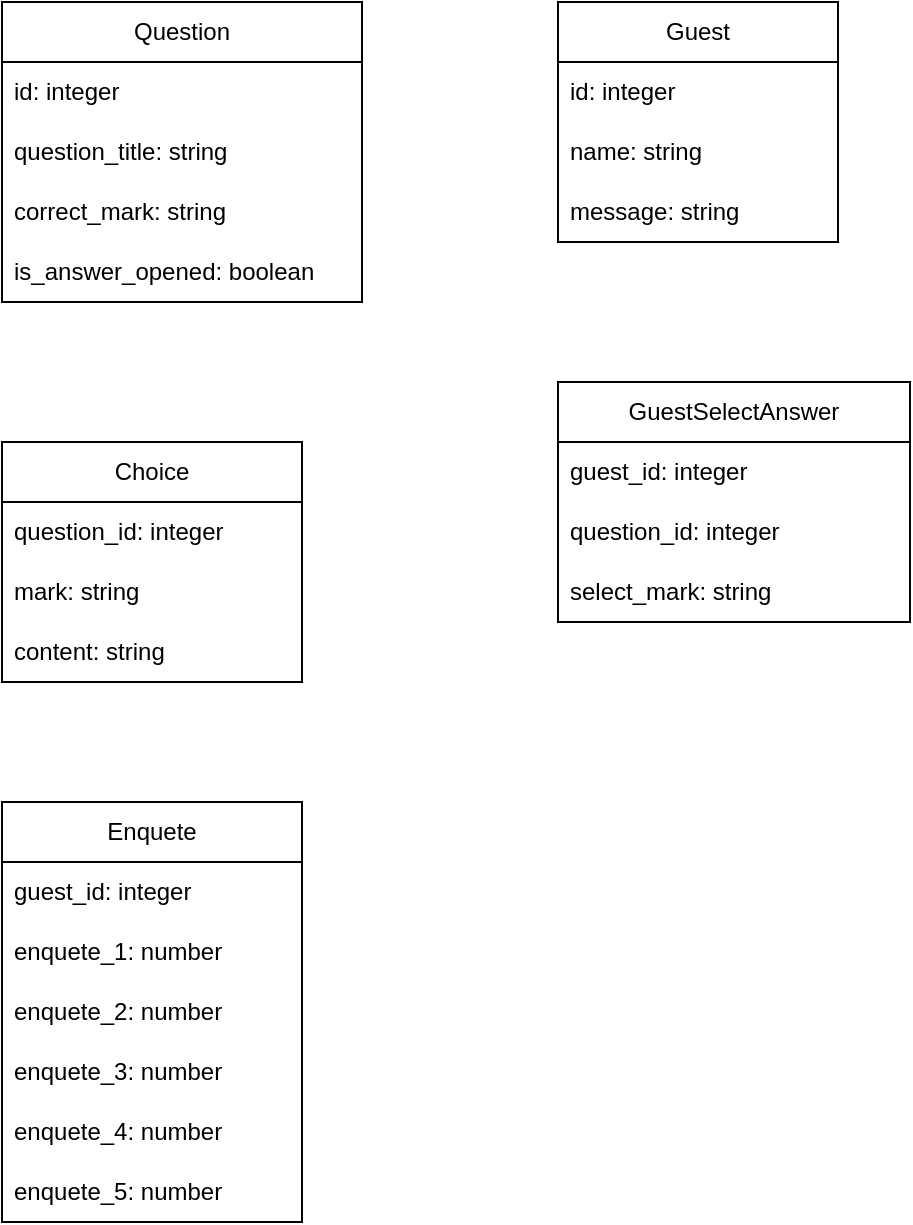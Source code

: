 <mxfile>
    <diagram id="Za_iKdjJQdC8VevPHnCv" name="ページ1">
        <mxGraphModel dx="1084" dy="430" grid="1" gridSize="10" guides="1" tooltips="1" connect="1" arrows="1" fold="1" page="1" pageScale="1" pageWidth="827" pageHeight="1169" math="0" shadow="0">
            <root>
                <mxCell id="0"/>
                <mxCell id="1" parent="0"/>
                <mxCell id="3" value="Question" style="swimlane;fontStyle=0;childLayout=stackLayout;horizontal=1;startSize=30;horizontalStack=0;resizeParent=1;resizeParentMax=0;resizeLast=0;collapsible=1;marginBottom=0;whiteSpace=wrap;html=1;" parent="1" vertex="1">
                    <mxGeometry x="40" y="40" width="180" height="150" as="geometry"/>
                </mxCell>
                <mxCell id="6" value="id: integer" style="text;strokeColor=none;fillColor=none;align=left;verticalAlign=middle;spacingLeft=4;spacingRight=4;overflow=hidden;points=[[0,0.5],[1,0.5]];portConstraint=eastwest;rotatable=0;whiteSpace=wrap;html=1;" parent="3" vertex="1">
                    <mxGeometry y="30" width="180" height="30" as="geometry"/>
                </mxCell>
                <mxCell id="4" value="question_title: string" style="text;strokeColor=none;fillColor=none;align=left;verticalAlign=middle;spacingLeft=4;spacingRight=4;overflow=hidden;points=[[0,0.5],[1,0.5]];portConstraint=eastwest;rotatable=0;whiteSpace=wrap;html=1;" parent="3" vertex="1">
                    <mxGeometry y="60" width="180" height="30" as="geometry"/>
                </mxCell>
                <mxCell id="5" value="correct_mark: string" style="text;strokeColor=none;fillColor=none;align=left;verticalAlign=middle;spacingLeft=4;spacingRight=4;overflow=hidden;points=[[0,0.5],[1,0.5]];portConstraint=eastwest;rotatable=0;whiteSpace=wrap;html=1;" parent="3" vertex="1">
                    <mxGeometry y="90" width="180" height="30" as="geometry"/>
                </mxCell>
                <mxCell id="17" value="is_answer_opened: boolean" style="text;strokeColor=none;fillColor=none;align=left;verticalAlign=middle;spacingLeft=4;spacingRight=4;overflow=hidden;points=[[0,0.5],[1,0.5]];portConstraint=eastwest;rotatable=0;whiteSpace=wrap;html=1;" parent="3" vertex="1">
                    <mxGeometry y="120" width="180" height="30" as="geometry"/>
                </mxCell>
                <mxCell id="9" value="Choice" style="swimlane;fontStyle=0;childLayout=stackLayout;horizontal=1;startSize=30;horizontalStack=0;resizeParent=1;resizeParentMax=0;resizeLast=0;collapsible=1;marginBottom=0;whiteSpace=wrap;html=1;" parent="1" vertex="1">
                    <mxGeometry x="40" y="260" width="150" height="120" as="geometry"/>
                </mxCell>
                <mxCell id="11" value="question_id: integer" style="text;strokeColor=none;fillColor=none;align=left;verticalAlign=middle;spacingLeft=4;spacingRight=4;overflow=hidden;points=[[0,0.5],[1,0.5]];portConstraint=eastwest;rotatable=0;whiteSpace=wrap;html=1;" parent="9" vertex="1">
                    <mxGeometry y="30" width="150" height="30" as="geometry"/>
                </mxCell>
                <mxCell id="14" value="mark: string" style="text;strokeColor=none;fillColor=none;align=left;verticalAlign=middle;spacingLeft=4;spacingRight=4;overflow=hidden;points=[[0,0.5],[1,0.5]];portConstraint=eastwest;rotatable=0;whiteSpace=wrap;html=1;" parent="9" vertex="1">
                    <mxGeometry y="60" width="150" height="30" as="geometry"/>
                </mxCell>
                <mxCell id="12" value="content: string" style="text;strokeColor=none;fillColor=none;align=left;verticalAlign=middle;spacingLeft=4;spacingRight=4;overflow=hidden;points=[[0,0.5],[1,0.5]];portConstraint=eastwest;rotatable=0;whiteSpace=wrap;html=1;" parent="9" vertex="1">
                    <mxGeometry y="90" width="150" height="30" as="geometry"/>
                </mxCell>
                <mxCell id="18" value="Guest" style="swimlane;fontStyle=0;childLayout=stackLayout;horizontal=1;startSize=30;horizontalStack=0;resizeParent=1;resizeParentMax=0;resizeLast=0;collapsible=1;marginBottom=0;whiteSpace=wrap;html=1;" parent="1" vertex="1">
                    <mxGeometry x="318" y="40" width="140" height="120" as="geometry"/>
                </mxCell>
                <mxCell id="19" value="id: integer" style="text;strokeColor=none;fillColor=none;align=left;verticalAlign=middle;spacingLeft=4;spacingRight=4;overflow=hidden;points=[[0,0.5],[1,0.5]];portConstraint=eastwest;rotatable=0;whiteSpace=wrap;html=1;" parent="18" vertex="1">
                    <mxGeometry y="30" width="140" height="30" as="geometry"/>
                </mxCell>
                <mxCell id="20" value="name: string" style="text;strokeColor=none;fillColor=none;align=left;verticalAlign=middle;spacingLeft=4;spacingRight=4;overflow=hidden;points=[[0,0.5],[1,0.5]];portConstraint=eastwest;rotatable=0;whiteSpace=wrap;html=1;" parent="18" vertex="1">
                    <mxGeometry y="60" width="140" height="30" as="geometry"/>
                </mxCell>
                <mxCell id="28" value="message: string" style="text;strokeColor=none;fillColor=none;align=left;verticalAlign=middle;spacingLeft=4;spacingRight=4;overflow=hidden;points=[[0,0.5],[1,0.5]];portConstraint=eastwest;rotatable=0;whiteSpace=wrap;html=1;" parent="18" vertex="1">
                    <mxGeometry y="90" width="140" height="30" as="geometry"/>
                </mxCell>
                <mxCell id="22" value="GuestSelectAnswer" style="swimlane;fontStyle=0;childLayout=stackLayout;horizontal=1;startSize=30;horizontalStack=0;resizeParent=1;resizeParentMax=0;resizeLast=0;collapsible=1;marginBottom=0;whiteSpace=wrap;html=1;" parent="1" vertex="1">
                    <mxGeometry x="318" y="230" width="176" height="120" as="geometry"/>
                </mxCell>
                <mxCell id="23" value="guest_id: integer" style="text;strokeColor=none;fillColor=none;align=left;verticalAlign=middle;spacingLeft=4;spacingRight=4;overflow=hidden;points=[[0,0.5],[1,0.5]];portConstraint=eastwest;rotatable=0;whiteSpace=wrap;html=1;" parent="22" vertex="1">
                    <mxGeometry y="30" width="176" height="30" as="geometry"/>
                </mxCell>
                <mxCell id="24" value="question_id: integer" style="text;strokeColor=none;fillColor=none;align=left;verticalAlign=middle;spacingLeft=4;spacingRight=4;overflow=hidden;points=[[0,0.5],[1,0.5]];portConstraint=eastwest;rotatable=0;whiteSpace=wrap;html=1;" parent="22" vertex="1">
                    <mxGeometry y="60" width="176" height="30" as="geometry"/>
                </mxCell>
                <mxCell id="26" value="select_mark: string" style="text;strokeColor=none;fillColor=none;align=left;verticalAlign=middle;spacingLeft=4;spacingRight=4;overflow=hidden;points=[[0,0.5],[1,0.5]];portConstraint=eastwest;rotatable=0;whiteSpace=wrap;html=1;" parent="22" vertex="1">
                    <mxGeometry y="90" width="176" height="30" as="geometry"/>
                </mxCell>
                <mxCell id="29" value="Enquete" style="swimlane;fontStyle=0;childLayout=stackLayout;horizontal=1;startSize=30;horizontalStack=0;resizeParent=1;resizeParentMax=0;resizeLast=0;collapsible=1;marginBottom=0;whiteSpace=wrap;html=1;" parent="1" vertex="1">
                    <mxGeometry x="40" y="440" width="150" height="210" as="geometry"/>
                </mxCell>
                <mxCell id="30" value="guest_id: integer" style="text;strokeColor=none;fillColor=none;align=left;verticalAlign=middle;spacingLeft=4;spacingRight=4;overflow=hidden;points=[[0,0.5],[1,0.5]];portConstraint=eastwest;rotatable=0;whiteSpace=wrap;html=1;" parent="29" vertex="1">
                    <mxGeometry y="30" width="150" height="30" as="geometry"/>
                </mxCell>
                <mxCell id="31" value="enquete_1: number" style="text;strokeColor=none;fillColor=none;align=left;verticalAlign=middle;spacingLeft=4;spacingRight=4;overflow=hidden;points=[[0,0.5],[1,0.5]];portConstraint=eastwest;rotatable=0;whiteSpace=wrap;html=1;" parent="29" vertex="1">
                    <mxGeometry y="60" width="150" height="30" as="geometry"/>
                </mxCell>
                <mxCell id="32" value="enquete_2: number" style="text;strokeColor=none;fillColor=none;align=left;verticalAlign=middle;spacingLeft=4;spacingRight=4;overflow=hidden;points=[[0,0.5],[1,0.5]];portConstraint=eastwest;rotatable=0;whiteSpace=wrap;html=1;" parent="29" vertex="1">
                    <mxGeometry y="90" width="150" height="30" as="geometry"/>
                </mxCell>
                <mxCell id="33" value="enquete_3: number" style="text;strokeColor=none;fillColor=none;align=left;verticalAlign=middle;spacingLeft=4;spacingRight=4;overflow=hidden;points=[[0,0.5],[1,0.5]];portConstraint=eastwest;rotatable=0;whiteSpace=wrap;html=1;" parent="29" vertex="1">
                    <mxGeometry y="120" width="150" height="30" as="geometry"/>
                </mxCell>
                <mxCell id="34" value="enquete_4: number" style="text;strokeColor=none;fillColor=none;align=left;verticalAlign=middle;spacingLeft=4;spacingRight=4;overflow=hidden;points=[[0,0.5],[1,0.5]];portConstraint=eastwest;rotatable=0;whiteSpace=wrap;html=1;" parent="29" vertex="1">
                    <mxGeometry y="150" width="150" height="30" as="geometry"/>
                </mxCell>
                <mxCell id="35" value="enquete_5: number" style="text;strokeColor=none;fillColor=none;align=left;verticalAlign=middle;spacingLeft=4;spacingRight=4;overflow=hidden;points=[[0,0.5],[1,0.5]];portConstraint=eastwest;rotatable=0;whiteSpace=wrap;html=1;" parent="29" vertex="1">
                    <mxGeometry y="180" width="150" height="30" as="geometry"/>
                </mxCell>
            </root>
        </mxGraphModel>
    </diagram>
    <diagram name="ページ1のコピー" id="S_6xHz5QwR7c7fdaif4u">
        <mxGraphModel dx="985" dy="391" grid="1" gridSize="10" guides="1" tooltips="1" connect="1" arrows="1" fold="1" page="1" pageScale="1" pageWidth="827" pageHeight="1169" math="0" shadow="0">
            <root>
                <mxCell id="A-J7BXtrCLQXr7I1n5bD-0"/>
                <mxCell id="A-J7BXtrCLQXr7I1n5bD-1" parent="A-J7BXtrCLQXr7I1n5bD-0"/>
                <mxCell id="A-J7BXtrCLQXr7I1n5bD-2" value="Question" style="swimlane;fontStyle=0;childLayout=stackLayout;horizontal=1;startSize=30;horizontalStack=0;resizeParent=1;resizeParentMax=0;resizeLast=0;collapsible=1;marginBottom=0;whiteSpace=wrap;html=1;" parent="A-J7BXtrCLQXr7I1n5bD-1" vertex="1">
                    <mxGeometry x="40" y="40" width="180" height="240" as="geometry"/>
                </mxCell>
                <mxCell id="A-J7BXtrCLQXr7I1n5bD-3" value="id: integer" style="text;strokeColor=none;fillColor=none;align=left;verticalAlign=middle;spacingLeft=4;spacingRight=4;overflow=hidden;points=[[0,0.5],[1,0.5]];portConstraint=eastwest;rotatable=0;whiteSpace=wrap;html=1;" parent="A-J7BXtrCLQXr7I1n5bD-2" vertex="1">
                    <mxGeometry y="30" width="180" height="30" as="geometry"/>
                </mxCell>
                <mxCell id="A-J7BXtrCLQXr7I1n5bD-4" value="question_title: string" style="text;strokeColor=none;fillColor=none;align=left;verticalAlign=middle;spacingLeft=4;spacingRight=4;overflow=hidden;points=[[0,0.5],[1,0.5]];portConstraint=eastwest;rotatable=0;whiteSpace=wrap;html=1;" parent="A-J7BXtrCLQXr7I1n5bD-2" vertex="1">
                    <mxGeometry y="60" width="180" height="30" as="geometry"/>
                </mxCell>
                <mxCell id="1d1ve6F47uCqBPHgUDPc-1" value="option_a: string" style="text;strokeColor=none;fillColor=none;align=left;verticalAlign=middle;spacingLeft=4;spacingRight=4;overflow=hidden;points=[[0,0.5],[1,0.5]];portConstraint=eastwest;rotatable=0;whiteSpace=wrap;html=1;" parent="A-J7BXtrCLQXr7I1n5bD-2" vertex="1">
                    <mxGeometry y="90" width="180" height="30" as="geometry"/>
                </mxCell>
                <mxCell id="1d1ve6F47uCqBPHgUDPc-3" value="option_b: string" style="text;strokeColor=none;fillColor=none;align=left;verticalAlign=middle;spacingLeft=4;spacingRight=4;overflow=hidden;points=[[0,0.5],[1,0.5]];portConstraint=eastwest;rotatable=0;whiteSpace=wrap;html=1;" parent="A-J7BXtrCLQXr7I1n5bD-2" vertex="1">
                    <mxGeometry y="120" width="180" height="30" as="geometry"/>
                </mxCell>
                <mxCell id="1d1ve6F47uCqBPHgUDPc-4" value="option_c: string" style="text;strokeColor=none;fillColor=none;align=left;verticalAlign=middle;spacingLeft=4;spacingRight=4;overflow=hidden;points=[[0,0.5],[1,0.5]];portConstraint=eastwest;rotatable=0;whiteSpace=wrap;html=1;" parent="A-J7BXtrCLQXr7I1n5bD-2" vertex="1">
                    <mxGeometry y="150" width="180" height="30" as="geometry"/>
                </mxCell>
                <mxCell id="A-J7BXtrCLQXr7I1n5bD-5" value="correct_mark: string" style="text;strokeColor=none;fillColor=none;align=left;verticalAlign=middle;spacingLeft=4;spacingRight=4;overflow=hidden;points=[[0,0.5],[1,0.5]];portConstraint=eastwest;rotatable=0;whiteSpace=wrap;html=1;" parent="A-J7BXtrCLQXr7I1n5bD-2" vertex="1">
                    <mxGeometry y="180" width="180" height="30" as="geometry"/>
                </mxCell>
                <mxCell id="A-J7BXtrCLQXr7I1n5bD-6" value="is_answer_opened: boolean" style="text;strokeColor=none;fillColor=none;align=left;verticalAlign=middle;spacingLeft=4;spacingRight=4;overflow=hidden;points=[[0,0.5],[1,0.5]];portConstraint=eastwest;rotatable=0;whiteSpace=wrap;html=1;" parent="A-J7BXtrCLQXr7I1n5bD-2" vertex="1">
                    <mxGeometry y="210" width="180" height="30" as="geometry"/>
                </mxCell>
                <mxCell id="A-J7BXtrCLQXr7I1n5bD-11" value="Guest" style="swimlane;fontStyle=0;childLayout=stackLayout;horizontal=1;startSize=30;horizontalStack=0;resizeParent=1;resizeParentMax=0;resizeLast=0;collapsible=1;marginBottom=0;whiteSpace=wrap;html=1;" parent="A-J7BXtrCLQXr7I1n5bD-1" vertex="1">
                    <mxGeometry x="400" y="40" width="140" height="120" as="geometry"/>
                </mxCell>
                <mxCell id="A-J7BXtrCLQXr7I1n5bD-12" value="id: integer" style="text;strokeColor=none;fillColor=none;align=left;verticalAlign=middle;spacingLeft=4;spacingRight=4;overflow=hidden;points=[[0,0.5],[1,0.5]];portConstraint=eastwest;rotatable=0;whiteSpace=wrap;html=1;" parent="A-J7BXtrCLQXr7I1n5bD-11" vertex="1">
                    <mxGeometry y="30" width="140" height="30" as="geometry"/>
                </mxCell>
                <mxCell id="A-J7BXtrCLQXr7I1n5bD-13" value="name: string" style="text;strokeColor=none;fillColor=none;align=left;verticalAlign=middle;spacingLeft=4;spacingRight=4;overflow=hidden;points=[[0,0.5],[1,0.5]];portConstraint=eastwest;rotatable=0;whiteSpace=wrap;html=1;" parent="A-J7BXtrCLQXr7I1n5bD-11" vertex="1">
                    <mxGeometry y="60" width="140" height="30" as="geometry"/>
                </mxCell>
                <mxCell id="A-J7BXtrCLQXr7I1n5bD-14" value="message: string" style="text;strokeColor=none;fillColor=none;align=left;verticalAlign=middle;spacingLeft=4;spacingRight=4;overflow=hidden;points=[[0,0.5],[1,0.5]];portConstraint=eastwest;rotatable=0;whiteSpace=wrap;html=1;" parent="A-J7BXtrCLQXr7I1n5bD-11" vertex="1">
                    <mxGeometry y="90" width="140" height="30" as="geometry"/>
                </mxCell>
                <mxCell id="A-J7BXtrCLQXr7I1n5bD-15" value="GuestSelectAnswer" style="swimlane;fontStyle=0;childLayout=stackLayout;horizontal=1;startSize=30;horizontalStack=0;resizeParent=1;resizeParentMax=0;resizeLast=0;collapsible=1;marginBottom=0;whiteSpace=wrap;html=1;" parent="A-J7BXtrCLQXr7I1n5bD-1" vertex="1">
                    <mxGeometry x="350" y="200" width="220" height="420" as="geometry"/>
                </mxCell>
                <mxCell id="A-J7BXtrCLQXr7I1n5bD-16" value="guest_id: integer" style="text;strokeColor=none;fillColor=none;align=left;verticalAlign=middle;spacingLeft=4;spacingRight=4;overflow=hidden;points=[[0,0.5],[1,0.5]];portConstraint=eastwest;rotatable=0;whiteSpace=wrap;html=1;" parent="A-J7BXtrCLQXr7I1n5bD-15" vertex="1">
                    <mxGeometry y="30" width="220" height="30" as="geometry"/>
                </mxCell>
                <mxCell id="A-J7BXtrCLQXr7I1n5bD-18" value="square_number: integer" style="text;strokeColor=none;fillColor=none;align=left;verticalAlign=middle;spacingLeft=4;spacingRight=4;overflow=hidden;points=[[0,0.5],[1,0.5]];portConstraint=eastwest;rotatable=0;whiteSpace=wrap;html=1;" parent="A-J7BXtrCLQXr7I1n5bD-15" vertex="1">
                    <mxGeometry y="60" width="220" height="30" as="geometry"/>
                </mxCell>
                <mxCell id="kKFf-5hKeV_DEA9O5CfN-2" value="question_1_select_mark: string" style="text;strokeColor=none;fillColor=none;align=left;verticalAlign=middle;spacingLeft=4;spacingRight=4;overflow=hidden;points=[[0,0.5],[1,0.5]];portConstraint=eastwest;rotatable=0;whiteSpace=wrap;html=1;" vertex="1" parent="A-J7BXtrCLQXr7I1n5bD-15">
                    <mxGeometry y="90" width="220" height="30" as="geometry"/>
                </mxCell>
                <mxCell id="kKFf-5hKeV_DEA9O5CfN-3" value="question_2_select_mark: string" style="text;strokeColor=none;fillColor=none;align=left;verticalAlign=middle;spacingLeft=4;spacingRight=4;overflow=hidden;points=[[0,0.5],[1,0.5]];portConstraint=eastwest;rotatable=0;whiteSpace=wrap;html=1;" vertex="1" parent="A-J7BXtrCLQXr7I1n5bD-15">
                    <mxGeometry y="120" width="220" height="30" as="geometry"/>
                </mxCell>
                <mxCell id="kKFf-5hKeV_DEA9O5CfN-4" value="question_3_select_mark: string" style="text;strokeColor=none;fillColor=none;align=left;verticalAlign=middle;spacingLeft=4;spacingRight=4;overflow=hidden;points=[[0,0.5],[1,0.5]];portConstraint=eastwest;rotatable=0;whiteSpace=wrap;html=1;" vertex="1" parent="A-J7BXtrCLQXr7I1n5bD-15">
                    <mxGeometry y="150" width="220" height="30" as="geometry"/>
                </mxCell>
                <mxCell id="kKFf-5hKeV_DEA9O5CfN-5" value="question_4_select_mark: string" style="text;strokeColor=none;fillColor=none;align=left;verticalAlign=middle;spacingLeft=4;spacingRight=4;overflow=hidden;points=[[0,0.5],[1,0.5]];portConstraint=eastwest;rotatable=0;whiteSpace=wrap;html=1;" vertex="1" parent="A-J7BXtrCLQXr7I1n5bD-15">
                    <mxGeometry y="180" width="220" height="30" as="geometry"/>
                </mxCell>
                <mxCell id="kKFf-5hKeV_DEA9O5CfN-6" value="question_5_select_mark: string" style="text;strokeColor=none;fillColor=none;align=left;verticalAlign=middle;spacingLeft=4;spacingRight=4;overflow=hidden;points=[[0,0.5],[1,0.5]];portConstraint=eastwest;rotatable=0;whiteSpace=wrap;html=1;" vertex="1" parent="A-J7BXtrCLQXr7I1n5bD-15">
                    <mxGeometry y="210" width="220" height="30" as="geometry"/>
                </mxCell>
                <mxCell id="kKFf-5hKeV_DEA9O5CfN-7" value="question_6_select_mark: string" style="text;strokeColor=none;fillColor=none;align=left;verticalAlign=middle;spacingLeft=4;spacingRight=4;overflow=hidden;points=[[0,0.5],[1,0.5]];portConstraint=eastwest;rotatable=0;whiteSpace=wrap;html=1;" vertex="1" parent="A-J7BXtrCLQXr7I1n5bD-15">
                    <mxGeometry y="240" width="220" height="30" as="geometry"/>
                </mxCell>
                <mxCell id="kKFf-5hKeV_DEA9O5CfN-8" value="question_7_select_mark: string" style="text;strokeColor=none;fillColor=none;align=left;verticalAlign=middle;spacingLeft=4;spacingRight=4;overflow=hidden;points=[[0,0.5],[1,0.5]];portConstraint=eastwest;rotatable=0;whiteSpace=wrap;html=1;" vertex="1" parent="A-J7BXtrCLQXr7I1n5bD-15">
                    <mxGeometry y="270" width="220" height="30" as="geometry"/>
                </mxCell>
                <mxCell id="kKFf-5hKeV_DEA9O5CfN-9" value="question_8_select_mark: string" style="text;strokeColor=none;fillColor=none;align=left;verticalAlign=middle;spacingLeft=4;spacingRight=4;overflow=hidden;points=[[0,0.5],[1,0.5]];portConstraint=eastwest;rotatable=0;whiteSpace=wrap;html=1;" vertex="1" parent="A-J7BXtrCLQXr7I1n5bD-15">
                    <mxGeometry y="300" width="220" height="30" as="geometry"/>
                </mxCell>
                <mxCell id="kKFf-5hKeV_DEA9O5CfN-10" value="question_9_select_mark: string" style="text;strokeColor=none;fillColor=none;align=left;verticalAlign=middle;spacingLeft=4;spacingRight=4;overflow=hidden;points=[[0,0.5],[1,0.5]];portConstraint=eastwest;rotatable=0;whiteSpace=wrap;html=1;" vertex="1" parent="A-J7BXtrCLQXr7I1n5bD-15">
                    <mxGeometry y="330" width="220" height="30" as="geometry"/>
                </mxCell>
                <mxCell id="kKFf-5hKeV_DEA9O5CfN-11" value="bingo: boolean" style="text;strokeColor=none;fillColor=none;align=left;verticalAlign=middle;spacingLeft=4;spacingRight=4;overflow=hidden;points=[[0,0.5],[1,0.5]];portConstraint=eastwest;rotatable=0;whiteSpace=wrap;html=1;" vertex="1" parent="A-J7BXtrCLQXr7I1n5bD-15">
                    <mxGeometry y="360" width="220" height="30" as="geometry"/>
                </mxCell>
                <mxCell id="kKFf-5hKeV_DEA9O5CfN-12" value="correct_count: integer&amp;nbsp;" style="text;strokeColor=none;fillColor=none;align=left;verticalAlign=middle;spacingLeft=4;spacingRight=4;overflow=hidden;points=[[0,0.5],[1,0.5]];portConstraint=eastwest;rotatable=0;whiteSpace=wrap;html=1;" vertex="1" parent="A-J7BXtrCLQXr7I1n5bD-15">
                    <mxGeometry y="390" width="220" height="30" as="geometry"/>
                </mxCell>
            </root>
        </mxGraphModel>
    </diagram>
    <diagram id="qEo2HVjmI1HCN3ijMhpk" name="Page-2">
        <mxGraphModel dx="1084" dy="430" grid="1" gridSize="10" guides="1" tooltips="1" connect="1" arrows="1" fold="1" page="1" pageScale="1" pageWidth="850" pageHeight="1100" math="0" shadow="0">
            <root>
                <mxCell id="0"/>
                <mxCell id="1" parent="0"/>
                <mxCell id="V0zrqlHVY6SJYDZH10a3-1" value="ログインIDは結婚式場で紙に記載して渡す想定&lt;br&gt;&lt;br&gt;ログインの維持は考えない&lt;br&gt;&lt;br&gt;ユーザーの識別はアクセストークン方式&lt;br&gt;&lt;br&gt;有効期限に関しては、最低限ビンゴゲームの間は保たれた方がいい&lt;br&gt;&lt;br&gt;ユーザー情報はバックエンドでJSON形式で保持する" style="rounded=0;whiteSpace=wrap;html=1;" parent="1" vertex="1">
                    <mxGeometry x="30" y="50" width="390" height="210" as="geometry"/>
                </mxCell>
            </root>
        </mxGraphModel>
    </diagram>
</mxfile>